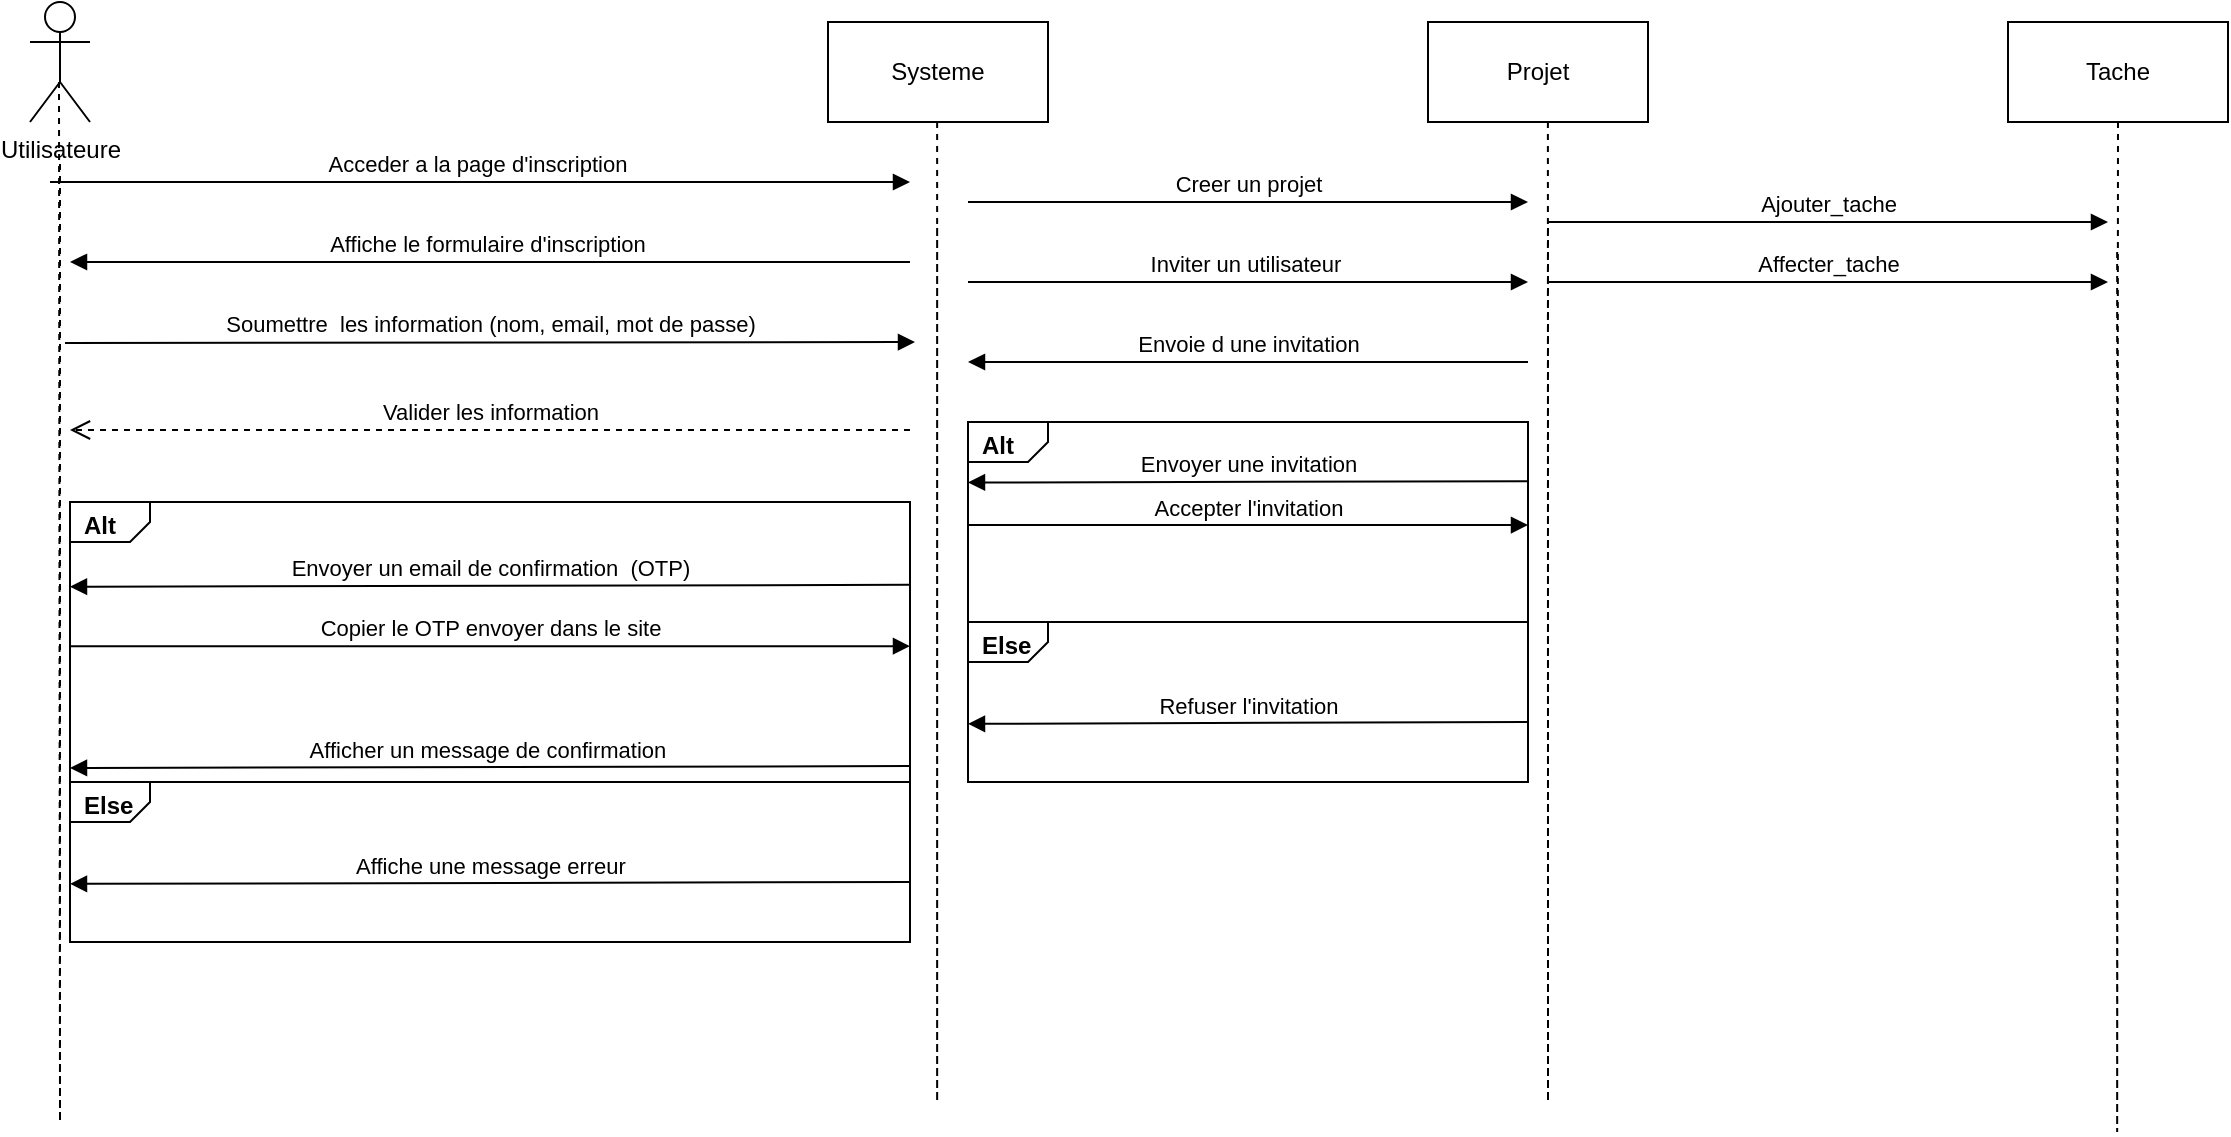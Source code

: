 <mxfile>
    <diagram name="Page-1" id="2YBvvXClWsGukQMizWep">
        <mxGraphModel dx="813" dy="525" grid="1" gridSize="10" guides="1" tooltips="1" connect="1" arrows="1" fold="1" page="1" pageScale="1" pageWidth="850" pageHeight="1100" background="none" math="0" shadow="0">
            <root>
                <mxCell id="0"/>
                <mxCell id="1" parent="0"/>
                <mxCell id="aM9ryv3xv72pqoxQDRHE-7" value="Acceder a la page d&#39;inscription&amp;nbsp;" style="html=1;verticalAlign=bottom;endArrow=block;edgeStyle=elbowEdgeStyle;elbow=vertical;curved=0;rounded=0;" parent="1" edge="1">
                    <mxGeometry relative="1" as="geometry">
                        <mxPoint x="210" y="220" as="sourcePoint"/>
                        <Array as="points">
                            <mxPoint x="308" y="220"/>
                        </Array>
                        <mxPoint x="640" y="220" as="targetPoint"/>
                    </mxGeometry>
                </mxCell>
                <mxCell id="aM9ryv3xv72pqoxQDRHE-8" value="Valider les information" style="html=1;verticalAlign=bottom;endArrow=open;dashed=1;endSize=8;edgeStyle=elbowEdgeStyle;elbow=vertical;curved=0;rounded=0;" parent="1" edge="1">
                    <mxGeometry relative="1" as="geometry">
                        <mxPoint x="220" y="344" as="targetPoint"/>
                        <Array as="points">
                            <mxPoint x="325" y="344"/>
                        </Array>
                        <mxPoint x="640" y="344" as="sourcePoint"/>
                    </mxGeometry>
                </mxCell>
                <mxCell id="aM9ryv3xv72pqoxQDRHE-9" value="Affiche le formulaire d&#39;inscription&amp;nbsp;" style="html=1;verticalAlign=bottom;endArrow=block;edgeStyle=elbowEdgeStyle;elbow=vertical;curved=0;rounded=0;" parent="1" edge="1">
                    <mxGeometry relative="1" as="geometry">
                        <mxPoint x="640" y="260" as="sourcePoint"/>
                        <Array as="points">
                            <mxPoint x="330" y="260"/>
                        </Array>
                        <mxPoint x="220" y="260" as="targetPoint"/>
                    </mxGeometry>
                </mxCell>
                <mxCell id="vxIU2zjqEwHFk4gDYXtd-3" value="Utilisateure" style="shape=umlActor;html=1;verticalLabelPosition=bottom;verticalAlign=top;align=center;" parent="1" vertex="1">
                    <mxGeometry x="200" y="130" width="30" height="60" as="geometry"/>
                </mxCell>
                <mxCell id="vxIU2zjqEwHFk4gDYXtd-11" value="Soumettre&amp;nbsp; les information (nom, email, mot de passe)" style="html=1;verticalAlign=bottom;endArrow=block;edgeStyle=elbowEdgeStyle;elbow=vertical;curved=0;rounded=0;" parent="1" edge="1">
                    <mxGeometry relative="1" as="geometry">
                        <mxPoint x="217.5" y="300.5" as="sourcePoint"/>
                        <Array as="points">
                            <mxPoint x="313.5" y="300"/>
                        </Array>
                        <mxPoint x="642.5" y="300" as="targetPoint"/>
                    </mxGeometry>
                </mxCell>
                <mxCell id="vxIU2zjqEwHFk4gDYXtd-15" value="" style="edgeStyle=none;html=1;dashed=1;endArrow=none;rounded=0;" parent="1" edge="1">
                    <mxGeometry x="1" relative="1" as="geometry">
                        <mxPoint x="215" y="210" as="targetPoint"/>
                        <mxPoint x="214.5" y="170" as="sourcePoint"/>
                        <Array as="points">
                            <mxPoint x="215" y="690"/>
                        </Array>
                    </mxGeometry>
                </mxCell>
                <mxCell id="vxIU2zjqEwHFk4gDYXtd-16" value="" style="html=1;shape=mxgraph.sysml.package;labelX=40;whiteSpace=wrap;align=center;" parent="1" vertex="1">
                    <mxGeometry x="220" y="380" width="420" height="140" as="geometry"/>
                </mxCell>
                <mxCell id="vxIU2zjqEwHFk4gDYXtd-17" value="Alt" style="html=1;align=left;verticalAlign=top;labelPosition=left;verticalLabelPosition=top;labelBackgroundColor=none;spacingLeft=5;spacingTop=-2;fontStyle=1;" parent="vxIU2zjqEwHFk4gDYXtd-16" connectable="0" vertex="1">
                    <mxGeometry as="geometry"/>
                </mxCell>
                <mxCell id="vxIU2zjqEwHFk4gDYXtd-29" value="Envoyer un email de confirmation&amp;nbsp; (OTP)" style="html=1;verticalAlign=bottom;endArrow=block;edgeStyle=elbowEdgeStyle;elbow=vertical;curved=0;rounded=0;exitX=1;exitY=0.66;exitDx=0;exitDy=0;exitPerimeter=0;" parent="vxIU2zjqEwHFk4gDYXtd-16" edge="1">
                    <mxGeometry relative="1" as="geometry">
                        <mxPoint x="420.0" y="41.43" as="sourcePoint"/>
                        <Array as="points">
                            <mxPoint x="96.923" y="42.363"/>
                        </Array>
                        <mxPoint y="42.363" as="targetPoint"/>
                    </mxGeometry>
                </mxCell>
                <mxCell id="vxIU2zjqEwHFk4gDYXtd-36" value="Copier le OTP envoyer dans le site" style="html=1;verticalAlign=bottom;endArrow=block;edgeStyle=elbowEdgeStyle;elbow=vertical;curved=0;rounded=0;" parent="vxIU2zjqEwHFk4gDYXtd-16" edge="1">
                    <mxGeometry relative="1" as="geometry">
                        <mxPoint y="72.111" as="sourcePoint"/>
                        <Array as="points">
                            <mxPoint x="26.923" y="72.111"/>
                        </Array>
                        <mxPoint x="420.0" y="72.111" as="targetPoint"/>
                    </mxGeometry>
                </mxCell>
                <mxCell id="vxIU2zjqEwHFk4gDYXtd-37" value="Afficher un message de confirmation&amp;nbsp;" style="html=1;verticalAlign=bottom;endArrow=block;edgeStyle=elbowEdgeStyle;elbow=vertical;curved=0;rounded=0;exitX=1;exitY=0.66;exitDx=0;exitDy=0;exitPerimeter=0;" parent="vxIU2zjqEwHFk4gDYXtd-16" edge="1">
                    <mxGeometry relative="1" as="geometry">
                        <mxPoint x="420.0" y="132.042" as="sourcePoint"/>
                        <Array as="points">
                            <mxPoint x="96.923" y="132.975"/>
                        </Array>
                        <mxPoint y="132.975" as="targetPoint"/>
                    </mxGeometry>
                </mxCell>
                <mxCell id="vxIU2zjqEwHFk4gDYXtd-38" value="" style="html=1;shape=mxgraph.sysml.package;labelX=40;whiteSpace=wrap;align=center;" parent="1" vertex="1">
                    <mxGeometry x="220" y="520" width="420" height="80" as="geometry"/>
                </mxCell>
                <mxCell id="vxIU2zjqEwHFk4gDYXtd-39" value="Else" style="html=1;align=left;verticalAlign=top;labelPosition=left;verticalLabelPosition=top;labelBackgroundColor=none;spacingLeft=5;spacingTop=-2;fontStyle=1;" parent="vxIU2zjqEwHFk4gDYXtd-38" connectable="0" vertex="1">
                    <mxGeometry as="geometry"/>
                </mxCell>
                <mxCell id="vxIU2zjqEwHFk4gDYXtd-43" value="Affiche une message erreur" style="html=1;verticalAlign=bottom;endArrow=block;edgeStyle=elbowEdgeStyle;elbow=vertical;curved=0;rounded=0;exitX=1;exitY=0.66;exitDx=0;exitDy=0;exitPerimeter=0;" parent="vxIU2zjqEwHFk4gDYXtd-38" edge="1">
                    <mxGeometry relative="1" as="geometry">
                        <mxPoint x="420" y="50.0" as="sourcePoint"/>
                        <Array as="points">
                            <mxPoint x="96.923" y="50.933"/>
                        </Array>
                        <mxPoint y="50.933" as="targetPoint"/>
                    </mxGeometry>
                </mxCell>
                <mxCell id="4" value="Systeme" style="whiteSpace=wrap;html=1;" parent="1" vertex="1">
                    <mxGeometry x="599" y="140" width="110" height="50" as="geometry"/>
                </mxCell>
                <mxCell id="7" value="Projet" style="whiteSpace=wrap;html=1;" parent="1" vertex="1">
                    <mxGeometry x="899" y="140" width="110" height="50" as="geometry"/>
                </mxCell>
                <mxCell id="9" value="Tache" style="whiteSpace=wrap;html=1;" parent="1" vertex="1">
                    <mxGeometry x="1189" y="140" width="110" height="50" as="geometry"/>
                </mxCell>
                <mxCell id="11" value="Creer un projet" style="html=1;verticalAlign=bottom;endArrow=block;edgeStyle=elbowEdgeStyle;elbow=vertical;curved=0;rounded=0;" parent="1" edge="1">
                    <mxGeometry relative="1" as="geometry">
                        <mxPoint x="669" y="230" as="sourcePoint"/>
                        <Array as="points">
                            <mxPoint x="767" y="230"/>
                        </Array>
                        <mxPoint x="949" y="230" as="targetPoint"/>
                        <mxPoint as="offset"/>
                    </mxGeometry>
                </mxCell>
                <mxCell id="13" value="Envoie d une invitation" style="html=1;verticalAlign=bottom;endArrow=block;edgeStyle=elbowEdgeStyle;elbow=vertical;curved=0;rounded=0;" parent="1" edge="1">
                    <mxGeometry relative="1" as="geometry">
                        <mxPoint x="949" y="310" as="sourcePoint"/>
                        <Array as="points">
                            <mxPoint x="777" y="310"/>
                        </Array>
                        <mxPoint x="669" y="310" as="targetPoint"/>
                    </mxGeometry>
                </mxCell>
                <mxCell id="15" value="Inviter un utilisateur&amp;nbsp;" style="html=1;verticalAlign=bottom;endArrow=block;edgeStyle=elbowEdgeStyle;elbow=vertical;curved=0;rounded=0;" parent="1" edge="1">
                    <mxGeometry relative="1" as="geometry">
                        <mxPoint x="669" y="270" as="sourcePoint"/>
                        <Array as="points">
                            <mxPoint x="767" y="270"/>
                        </Array>
                        <mxPoint x="949" y="270" as="targetPoint"/>
                    </mxGeometry>
                </mxCell>
                <mxCell id="16" value="Ajouter_tache" style="html=1;verticalAlign=bottom;endArrow=block;edgeStyle=elbowEdgeStyle;elbow=vertical;curved=0;rounded=0;" parent="1" edge="1">
                    <mxGeometry relative="1" as="geometry">
                        <mxPoint x="959" y="240" as="sourcePoint"/>
                        <Array as="points">
                            <mxPoint x="1057" y="240"/>
                        </Array>
                        <mxPoint x="1239" y="240" as="targetPoint"/>
                    </mxGeometry>
                </mxCell>
                <mxCell id="17" value="Affecter_tache" style="html=1;verticalAlign=bottom;endArrow=block;edgeStyle=elbowEdgeStyle;elbow=vertical;curved=0;rounded=0;" parent="1" edge="1">
                    <mxGeometry relative="1" as="geometry">
                        <mxPoint x="959" y="270" as="sourcePoint"/>
                        <Array as="points">
                            <mxPoint x="1057" y="270"/>
                        </Array>
                        <mxPoint x="1239.0" y="270" as="targetPoint"/>
                    </mxGeometry>
                </mxCell>
                <mxCell id="18" value="" style="html=1;shape=mxgraph.sysml.package;labelX=40;whiteSpace=wrap;align=center;" parent="1" vertex="1">
                    <mxGeometry x="669" y="340" width="280" height="100" as="geometry"/>
                </mxCell>
                <mxCell id="19" value="Alt" style="html=1;align=left;verticalAlign=top;labelPosition=left;verticalLabelPosition=top;labelBackgroundColor=none;spacingLeft=5;spacingTop=-2;fontStyle=1;" parent="18" connectable="0" vertex="1">
                    <mxGeometry as="geometry"/>
                </mxCell>
                <mxCell id="20" value="Envoyer une invitation" style="html=1;verticalAlign=bottom;endArrow=block;edgeStyle=elbowEdgeStyle;elbow=vertical;curved=0;rounded=0;exitX=1;exitY=0.66;exitDx=0;exitDy=0;exitPerimeter=0;" parent="18" edge="1">
                    <mxGeometry relative="1" as="geometry">
                        <mxPoint x="280" y="29.593" as="sourcePoint"/>
                        <Array as="points">
                            <mxPoint x="64.615" y="30.259"/>
                        </Array>
                        <mxPoint y="30.259" as="targetPoint"/>
                    </mxGeometry>
                </mxCell>
                <mxCell id="21" value="Accepter l&#39;invitation" style="html=1;verticalAlign=bottom;endArrow=block;edgeStyle=elbowEdgeStyle;elbow=vertical;curved=0;rounded=0;" parent="18" edge="1">
                    <mxGeometry relative="1" as="geometry">
                        <mxPoint y="51.508" as="sourcePoint"/>
                        <Array as="points">
                            <mxPoint x="17.949" y="51.508"/>
                        </Array>
                        <mxPoint x="280" y="51.508" as="targetPoint"/>
                    </mxGeometry>
                </mxCell>
                <mxCell id="23" value="" style="html=1;shape=mxgraph.sysml.package;labelX=40;whiteSpace=wrap;align=center;" parent="1" vertex="1">
                    <mxGeometry x="669" y="440" width="280" height="80" as="geometry"/>
                </mxCell>
                <mxCell id="24" value="Else" style="html=1;align=left;verticalAlign=top;labelPosition=left;verticalLabelPosition=top;labelBackgroundColor=none;spacingLeft=5;spacingTop=-2;fontStyle=1;" parent="23" connectable="0" vertex="1">
                    <mxGeometry as="geometry"/>
                </mxCell>
                <mxCell id="25" value="Refuser l&#39;invitation" style="html=1;verticalAlign=bottom;endArrow=block;edgeStyle=elbowEdgeStyle;elbow=vertical;curved=0;rounded=0;exitX=1;exitY=0.66;exitDx=0;exitDy=0;exitPerimeter=0;" parent="23" edge="1">
                    <mxGeometry relative="1" as="geometry">
                        <mxPoint x="280" y="50.0" as="sourcePoint"/>
                        <Array as="points">
                            <mxPoint x="64.615" y="50.933"/>
                        </Array>
                        <mxPoint y="50.933" as="targetPoint"/>
                    </mxGeometry>
                </mxCell>
                <mxCell id="28" value="" style="edgeStyle=none;html=1;dashed=1;endArrow=none;rounded=0;exitX=0.545;exitY=1;exitDx=0;exitDy=0;exitPerimeter=0;" edge="1" parent="1" source="7">
                    <mxGeometry x="1" relative="1" as="geometry">
                        <mxPoint x="959" y="240" as="targetPoint"/>
                        <mxPoint x="960" y="200" as="sourcePoint"/>
                        <Array as="points">
                            <mxPoint x="959" y="680"/>
                        </Array>
                    </mxGeometry>
                </mxCell>
                <mxCell id="29" value="" style="edgeStyle=none;html=1;dashed=1;endArrow=none;rounded=0;exitX=0.5;exitY=1;exitDx=0;exitDy=0;" edge="1" parent="1" source="9">
                    <mxGeometry x="1" relative="1" as="geometry">
                        <mxPoint x="1243.58" y="255" as="targetPoint"/>
                        <mxPoint x="1243.58" y="205" as="sourcePoint"/>
                        <Array as="points">
                            <mxPoint x="1243.58" y="695"/>
                        </Array>
                    </mxGeometry>
                </mxCell>
                <mxCell id="32" value="" style="edgeStyle=none;html=1;dashed=1;endArrow=none;rounded=0;exitX=0.545;exitY=1;exitDx=0;exitDy=0;exitPerimeter=0;" edge="1" parent="1">
                    <mxGeometry x="1" relative="1" as="geometry">
                        <mxPoint x="653.57" y="240" as="targetPoint"/>
                        <mxPoint x="653.57" y="190" as="sourcePoint"/>
                        <Array as="points">
                            <mxPoint x="653.57" y="680"/>
                        </Array>
                    </mxGeometry>
                </mxCell>
            </root>
        </mxGraphModel>
    </diagram>
</mxfile>